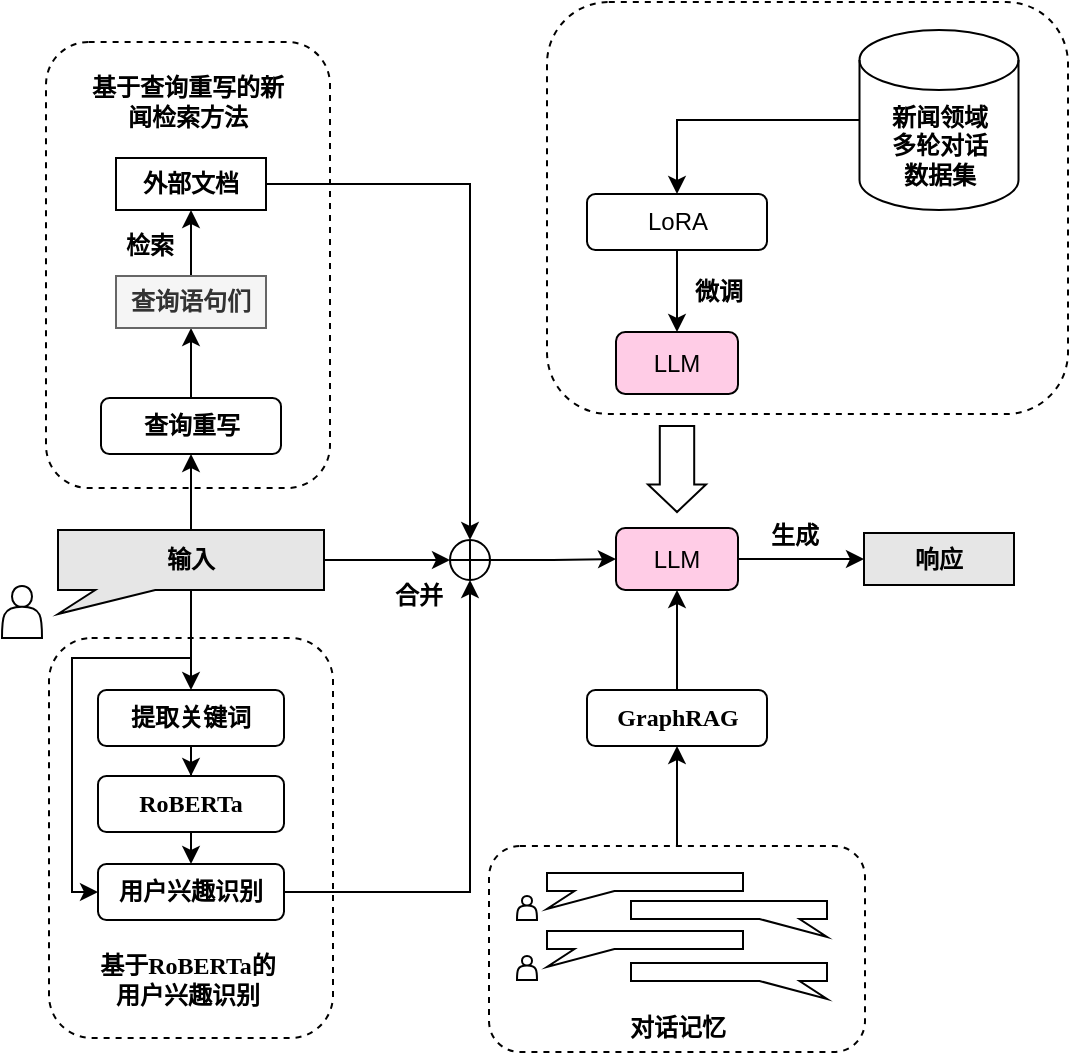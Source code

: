 <mxfile version="24.7.10">
  <diagram name="第 1 页" id="7dTMgKlNqujv-qHVRdo3">
    <mxGraphModel dx="956" dy="522" grid="0" gridSize="10" guides="1" tooltips="1" connect="1" arrows="1" fold="1" page="1" pageScale="1" pageWidth="1169" pageHeight="827" math="0" shadow="0">
      <root>
        <mxCell id="0" />
        <mxCell id="1" parent="0" />
        <mxCell id="jXkadvy8HgNKybINyNzq-61" value="" style="rounded=1;whiteSpace=wrap;html=1;fillColor=none;dashed=1;" parent="1" vertex="1">
          <mxGeometry x="405.5" y="161" width="260.5" height="206" as="geometry" />
        </mxCell>
        <mxCell id="jXkadvy8HgNKybINyNzq-30" value="" style="rounded=1;whiteSpace=wrap;html=1;fillColor=none;dashed=1;" parent="1" vertex="1">
          <mxGeometry x="156.5" y="479" width="142" height="200" as="geometry" />
        </mxCell>
        <mxCell id="jXkadvy8HgNKybINyNzq-19" value="" style="rounded=1;whiteSpace=wrap;html=1;fillColor=none;dashed=1;" parent="1" vertex="1">
          <mxGeometry x="155" y="181" width="142" height="223" as="geometry" />
        </mxCell>
        <mxCell id="jXkadvy8HgNKybINyNzq-2" value="" style="shape=actor;whiteSpace=wrap;html=1;" parent="1" vertex="1">
          <mxGeometry x="133" y="453" width="20" height="26" as="geometry" />
        </mxCell>
        <mxCell id="jXkadvy8HgNKybINyNzq-8" style="edgeStyle=orthogonalEdgeStyle;rounded=0;orthogonalLoop=1;jettySize=auto;html=1;exitX=0.5;exitY=0;exitDx=0;exitDy=0;exitPerimeter=0;entryX=0.5;entryY=1;entryDx=0;entryDy=0;" parent="1" source="jXkadvy8HgNKybINyNzq-3" target="jXkadvy8HgNKybINyNzq-10" edge="1">
          <mxGeometry relative="1" as="geometry">
            <mxPoint x="227.273" y="362.727" as="targetPoint" />
          </mxGeometry>
        </mxCell>
        <mxCell id="jXkadvy8HgNKybINyNzq-9" style="edgeStyle=orthogonalEdgeStyle;rounded=0;orthogonalLoop=1;jettySize=auto;html=1;exitX=0;exitY=0;exitDx=133;exitDy=15;exitPerimeter=0;entryX=0;entryY=0.5;entryDx=0;entryDy=0;" parent="1" source="jXkadvy8HgNKybINyNzq-3" target="jXkadvy8HgNKybINyNzq-32" edge="1">
          <mxGeometry relative="1" as="geometry">
            <mxPoint x="387.273" y="440" as="targetPoint" />
          </mxGeometry>
        </mxCell>
        <mxCell id="jXkadvy8HgNKybINyNzq-24" style="edgeStyle=orthogonalEdgeStyle;rounded=0;orthogonalLoop=1;jettySize=auto;html=1;" parent="1" source="jXkadvy8HgNKybINyNzq-3" target="jXkadvy8HgNKybINyNzq-23" edge="1">
          <mxGeometry relative="1" as="geometry" />
        </mxCell>
        <mxCell id="jXkadvy8HgNKybINyNzq-3" value="输入" style="shape=callout;whiteSpace=wrap;html=1;perimeter=calloutPerimeter;position2=0;size=12;position=0.14;base=30;fontFamily=宋体;fillColor=#E6E6E6;fontStyle=1" parent="1" vertex="1">
          <mxGeometry x="161" y="425" width="133" height="42" as="geometry" />
        </mxCell>
        <mxCell id="jXkadvy8HgNKybINyNzq-37" style="edgeStyle=orthogonalEdgeStyle;rounded=0;orthogonalLoop=1;jettySize=auto;html=1;exitX=1;exitY=0.5;exitDx=0;exitDy=0;entryX=0;entryY=0.5;entryDx=0;entryDy=0;" parent="1" source="jXkadvy8HgNKybINyNzq-5" target="jXkadvy8HgNKybINyNzq-39" edge="1">
          <mxGeometry relative="1" as="geometry">
            <mxPoint x="553.4" y="439.4" as="targetPoint" />
          </mxGeometry>
        </mxCell>
        <mxCell id="jXkadvy8HgNKybINyNzq-5" value="LLM" style="rounded=1;whiteSpace=wrap;html=1;fillColor=#FFCCE6;" parent="1" vertex="1">
          <mxGeometry x="440" y="424" width="61" height="31" as="geometry" />
        </mxCell>
        <mxCell id="jXkadvy8HgNKybINyNzq-13" style="edgeStyle=orthogonalEdgeStyle;rounded=0;orthogonalLoop=1;jettySize=auto;html=1;exitX=0.5;exitY=0;exitDx=0;exitDy=0;" parent="1" source="jXkadvy8HgNKybINyNzq-10" target="2zVLnxoFOB0ezGFM_HJG-1" edge="1">
          <mxGeometry relative="1" as="geometry">
            <mxPoint x="227.517" y="326" as="targetPoint" />
          </mxGeometry>
        </mxCell>
        <mxCell id="jXkadvy8HgNKybINyNzq-10" value="查询重写" style="rounded=1;whiteSpace=wrap;html=1;fontFamily=宋体;fontStyle=1" parent="1" vertex="1">
          <mxGeometry x="182.5" y="359" width="90" height="28" as="geometry" />
        </mxCell>
        <mxCell id="jXkadvy8HgNKybINyNzq-16" style="edgeStyle=orthogonalEdgeStyle;rounded=0;orthogonalLoop=1;jettySize=auto;html=1;exitX=0.5;exitY=0;exitDx=0;exitDy=0;entryX=0.5;entryY=1;entryDx=0;entryDy=0;" parent="1" edge="1">
          <mxGeometry relative="1" as="geometry">
            <mxPoint x="227.5" y="265.0" as="targetPoint" />
            <mxPoint x="227.5" y="298" as="sourcePoint" />
          </mxGeometry>
        </mxCell>
        <mxCell id="jXkadvy8HgNKybINyNzq-34" style="edgeStyle=orthogonalEdgeStyle;rounded=0;orthogonalLoop=1;jettySize=auto;html=1;exitX=1;exitY=0.5;exitDx=0;exitDy=0;entryX=0.5;entryY=0;entryDx=0;entryDy=0;" parent="1" source="jXkadvy8HgNKybINyNzq-17" target="jXkadvy8HgNKybINyNzq-32" edge="1">
          <mxGeometry relative="1" as="geometry" />
        </mxCell>
        <mxCell id="jXkadvy8HgNKybINyNzq-17" value="外部文档" style="rounded=0;whiteSpace=wrap;html=1;fontFamily=宋体;fontStyle=1" parent="1" vertex="1">
          <mxGeometry x="190" y="239" width="75" height="26" as="geometry" />
        </mxCell>
        <mxCell id="jXkadvy8HgNKybINyNzq-18" value="检索" style="text;html=1;align=center;verticalAlign=middle;whiteSpace=wrap;rounded=0;fontFamily=宋体;fontStyle=1" parent="1" vertex="1">
          <mxGeometry x="177" y="268" width="60" height="30" as="geometry" />
        </mxCell>
        <mxCell id="jXkadvy8HgNKybINyNzq-20" value="基于查询重写的新闻检索方法" style="text;html=1;align=center;verticalAlign=middle;whiteSpace=wrap;rounded=0;fontFamily=宋体;fontStyle=1" parent="1" vertex="1">
          <mxGeometry x="175.25" y="183" width="101.5" height="56" as="geometry" />
        </mxCell>
        <mxCell id="2zVLnxoFOB0ezGFM_HJG-3" style="edgeStyle=orthogonalEdgeStyle;rounded=0;orthogonalLoop=1;jettySize=auto;html=1;exitX=0.5;exitY=1;exitDx=0;exitDy=0;" edge="1" parent="1" source="jXkadvy8HgNKybINyNzq-23" target="2zVLnxoFOB0ezGFM_HJG-2">
          <mxGeometry relative="1" as="geometry" />
        </mxCell>
        <mxCell id="jXkadvy8HgNKybINyNzq-23" value="提取关键词" style="rounded=1;whiteSpace=wrap;html=1;fontFamily=宋体;fontStyle=1" parent="1" vertex="1">
          <mxGeometry x="181" y="505" width="93" height="28" as="geometry" />
        </mxCell>
        <mxCell id="jXkadvy8HgNKybINyNzq-33" style="edgeStyle=orthogonalEdgeStyle;rounded=0;orthogonalLoop=1;jettySize=auto;html=1;exitX=1;exitY=0.5;exitDx=0;exitDy=0;entryX=0.5;entryY=1;entryDx=0;entryDy=0;" parent="1" source="jXkadvy8HgNKybINyNzq-25" target="jXkadvy8HgNKybINyNzq-32" edge="1">
          <mxGeometry relative="1" as="geometry" />
        </mxCell>
        <mxCell id="jXkadvy8HgNKybINyNzq-25" value="用户兴趣识别" style="rounded=1;whiteSpace=wrap;html=1;fontFamily=宋体;fontStyle=1" parent="1" vertex="1">
          <mxGeometry x="181" y="592" width="93" height="28" as="geometry" />
        </mxCell>
        <mxCell id="jXkadvy8HgNKybINyNzq-31" value="基于RoBERTa的用户兴趣识别" style="text;html=1;align=center;verticalAlign=middle;whiteSpace=wrap;rounded=0;fontFamily=宋体;fontStyle=1" parent="1" vertex="1">
          <mxGeometry x="179.88" y="628.5" width="92.25" height="43" as="geometry" />
        </mxCell>
        <mxCell id="jXkadvy8HgNKybINyNzq-35" style="edgeStyle=orthogonalEdgeStyle;rounded=0;orthogonalLoop=1;jettySize=auto;html=1;exitX=1;exitY=0.5;exitDx=0;exitDy=0;entryX=0;entryY=0.5;entryDx=0;entryDy=0;" parent="1" source="jXkadvy8HgNKybINyNzq-32" target="jXkadvy8HgNKybINyNzq-5" edge="1">
          <mxGeometry relative="1" as="geometry" />
        </mxCell>
        <mxCell id="jXkadvy8HgNKybINyNzq-32" value="" style="shape=orEllipse;perimeter=ellipsePerimeter;whiteSpace=wrap;html=1;backgroundOutline=1;" parent="1" vertex="1">
          <mxGeometry x="357" y="430" width="20" height="20" as="geometry" />
        </mxCell>
        <mxCell id="jXkadvy8HgNKybINyNzq-36" value="合并" style="text;html=1;align=center;verticalAlign=middle;whiteSpace=wrap;rounded=0;fontFamily=宋体;fontStyle=1" parent="1" vertex="1">
          <mxGeometry x="320" y="446" width="43" height="24" as="geometry" />
        </mxCell>
        <mxCell id="jXkadvy8HgNKybINyNzq-39" value="响应" style="rounded=0;whiteSpace=wrap;html=1;fontFamily=宋体;fillColor=#E6E6E6;fontStyle=1" parent="1" vertex="1">
          <mxGeometry x="564" y="426.5" width="75" height="26" as="geometry" />
        </mxCell>
        <mxCell id="jXkadvy8HgNKybINyNzq-41" value="生成" style="text;html=1;align=center;verticalAlign=middle;whiteSpace=wrap;rounded=0;fontFamily=宋体;fontStyle=1" parent="1" vertex="1">
          <mxGeometry x="508" y="416" width="43" height="24" as="geometry" />
        </mxCell>
        <mxCell id="jXkadvy8HgNKybINyNzq-42" value="" style="shape=callout;whiteSpace=wrap;html=1;perimeter=calloutPerimeter;size=9;position=0.14;position2=0;" parent="1" vertex="1">
          <mxGeometry x="405.5" y="596.5" width="98" height="18" as="geometry" />
        </mxCell>
        <mxCell id="jXkadvy8HgNKybINyNzq-43" value="" style="shape=callout;whiteSpace=wrap;html=1;perimeter=calloutPerimeter;size=9;position=0.14;position2=0;flipV=0;flipH=1;" parent="1" vertex="1">
          <mxGeometry x="447.5" y="610.5" width="98" height="18" as="geometry" />
        </mxCell>
        <mxCell id="jXkadvy8HgNKybINyNzq-44" value="" style="shape=callout;whiteSpace=wrap;html=1;perimeter=calloutPerimeter;size=9;position=0.14;position2=0;" parent="1" vertex="1">
          <mxGeometry x="405.5" y="625.5" width="98" height="18" as="geometry" />
        </mxCell>
        <mxCell id="jXkadvy8HgNKybINyNzq-45" value="" style="shape=callout;whiteSpace=wrap;html=1;perimeter=calloutPerimeter;size=9;position=0.14;position2=0;flipV=0;flipH=1;" parent="1" vertex="1">
          <mxGeometry x="447.5" y="641.5" width="98" height="18" as="geometry" />
        </mxCell>
        <mxCell id="jXkadvy8HgNKybINyNzq-50" value="" style="shape=actor;whiteSpace=wrap;html=1;" parent="1" vertex="1">
          <mxGeometry x="390.5" y="608" width="10" height="12" as="geometry" />
        </mxCell>
        <mxCell id="jXkadvy8HgNKybINyNzq-53" value="" style="shape=actor;whiteSpace=wrap;html=1;" parent="1" vertex="1">
          <mxGeometry x="390.5" y="638" width="10" height="12" as="geometry" />
        </mxCell>
        <mxCell id="jXkadvy8HgNKybINyNzq-58" style="edgeStyle=orthogonalEdgeStyle;rounded=0;orthogonalLoop=1;jettySize=auto;html=1;exitX=0.5;exitY=0;exitDx=0;exitDy=0;entryX=0.5;entryY=1;entryDx=0;entryDy=0;" parent="1" source="jXkadvy8HgNKybINyNzq-54" target="jXkadvy8HgNKybINyNzq-57" edge="1">
          <mxGeometry relative="1" as="geometry" />
        </mxCell>
        <mxCell id="jXkadvy8HgNKybINyNzq-54" value="" style="rounded=1;whiteSpace=wrap;html=1;fillColor=none;dashed=1;" parent="1" vertex="1">
          <mxGeometry x="376.5" y="583" width="188" height="103" as="geometry" />
        </mxCell>
        <mxCell id="jXkadvy8HgNKybINyNzq-55" value="对话记忆" style="text;html=1;align=center;verticalAlign=middle;whiteSpace=wrap;rounded=0;fontFamily=宋体;fontStyle=1" parent="1" vertex="1">
          <mxGeometry x="435.5" y="662" width="70" height="24" as="geometry" />
        </mxCell>
        <mxCell id="jXkadvy8HgNKybINyNzq-59" style="edgeStyle=orthogonalEdgeStyle;rounded=0;orthogonalLoop=1;jettySize=auto;html=1;exitX=0.5;exitY=0;exitDx=0;exitDy=0;" parent="1" source="jXkadvy8HgNKybINyNzq-57" target="jXkadvy8HgNKybINyNzq-5" edge="1">
          <mxGeometry relative="1" as="geometry" />
        </mxCell>
        <mxCell id="jXkadvy8HgNKybINyNzq-57" value="GraphRAG" style="rounded=1;whiteSpace=wrap;html=1;fontFamily=宋体;fontStyle=1" parent="1" vertex="1">
          <mxGeometry x="425.5" y="505" width="90" height="28" as="geometry" />
        </mxCell>
        <mxCell id="jXkadvy8HgNKybINyNzq-62" value="" style="shape=singleArrow;direction=south;whiteSpace=wrap;html=1;rotation=0;arrowWidth=0.593;arrowSize=0.32;fillColor=none;shadow=0;" parent="1" vertex="1">
          <mxGeometry x="456" y="373" width="29" height="43" as="geometry" />
        </mxCell>
        <mxCell id="jXkadvy8HgNKybINyNzq-63" value="LLM" style="rounded=1;whiteSpace=wrap;html=1;fillColor=#FFCCE6;" parent="1" vertex="1">
          <mxGeometry x="440" y="326" width="61" height="31" as="geometry" />
        </mxCell>
        <mxCell id="jXkadvy8HgNKybINyNzq-68" style="edgeStyle=orthogonalEdgeStyle;rounded=0;orthogonalLoop=1;jettySize=auto;html=1;entryX=0.5;entryY=0;entryDx=0;entryDy=0;" parent="1" source="jXkadvy8HgNKybINyNzq-65" target="jXkadvy8HgNKybINyNzq-66" edge="1">
          <mxGeometry relative="1" as="geometry" />
        </mxCell>
        <mxCell id="jXkadvy8HgNKybINyNzq-65" value="新闻领域&lt;div&gt;多轮对话&lt;/div&gt;&lt;div&gt;数据集&lt;/div&gt;" style="shape=cylinder3;whiteSpace=wrap;html=1;boundedLbl=1;backgroundOutline=1;size=15;fontFamily=宋体;fontStyle=1" parent="1" vertex="1">
          <mxGeometry x="561.75" y="175" width="79.5" height="90" as="geometry" />
        </mxCell>
        <mxCell id="jXkadvy8HgNKybINyNzq-69" style="edgeStyle=orthogonalEdgeStyle;rounded=0;orthogonalLoop=1;jettySize=auto;html=1;exitX=0.5;exitY=1;exitDx=0;exitDy=0;" parent="1" source="jXkadvy8HgNKybINyNzq-66" target="jXkadvy8HgNKybINyNzq-63" edge="1">
          <mxGeometry relative="1" as="geometry" />
        </mxCell>
        <mxCell id="jXkadvy8HgNKybINyNzq-66" value="LoRA" style="rounded=1;whiteSpace=wrap;html=1;fontFamily=Helvetica;" parent="1" vertex="1">
          <mxGeometry x="425.5" y="257" width="90" height="28" as="geometry" />
        </mxCell>
        <mxCell id="jXkadvy8HgNKybINyNzq-70" value="微调" style="text;html=1;align=center;verticalAlign=middle;whiteSpace=wrap;rounded=0;fontFamily=宋体;fontStyle=1" parent="1" vertex="1">
          <mxGeometry x="470" y="294" width="43" height="24" as="geometry" />
        </mxCell>
        <mxCell id="2zVLnxoFOB0ezGFM_HJG-1" value="查询语句们" style="rounded=0;whiteSpace=wrap;html=1;fontFamily=宋体;fontStyle=1;fillColor=#f5f5f5;fontColor=#333333;strokeColor=#666666;" vertex="1" parent="1">
          <mxGeometry x="190" y="298" width="75" height="26" as="geometry" />
        </mxCell>
        <mxCell id="2zVLnxoFOB0ezGFM_HJG-5" style="edgeStyle=orthogonalEdgeStyle;rounded=0;orthogonalLoop=1;jettySize=auto;html=1;exitX=0.5;exitY=1;exitDx=0;exitDy=0;entryX=0.5;entryY=0;entryDx=0;entryDy=0;" edge="1" parent="1" source="2zVLnxoFOB0ezGFM_HJG-2" target="jXkadvy8HgNKybINyNzq-25">
          <mxGeometry relative="1" as="geometry" />
        </mxCell>
        <mxCell id="2zVLnxoFOB0ezGFM_HJG-2" value="RoBERTa" style="rounded=1;whiteSpace=wrap;html=1;fontFamily=宋体;fontStyle=1" vertex="1" parent="1">
          <mxGeometry x="181" y="548" width="93" height="28" as="geometry" />
        </mxCell>
        <mxCell id="2zVLnxoFOB0ezGFM_HJG-6" style="edgeStyle=orthogonalEdgeStyle;rounded=0;orthogonalLoop=1;jettySize=auto;html=1;exitX=0.5;exitY=0.736;exitDx=0;exitDy=0;exitPerimeter=0;entryX=0;entryY=0.5;entryDx=0;entryDy=0;" edge="1" parent="1" source="jXkadvy8HgNKybINyNzq-3" target="jXkadvy8HgNKybINyNzq-25">
          <mxGeometry relative="1" as="geometry">
            <mxPoint x="238" y="465" as="sourcePoint" />
            <mxPoint x="238" y="515" as="targetPoint" />
            <Array as="points">
              <mxPoint x="228" y="489" />
              <mxPoint x="168" y="489" />
              <mxPoint x="168" y="606" />
            </Array>
          </mxGeometry>
        </mxCell>
      </root>
    </mxGraphModel>
  </diagram>
</mxfile>
